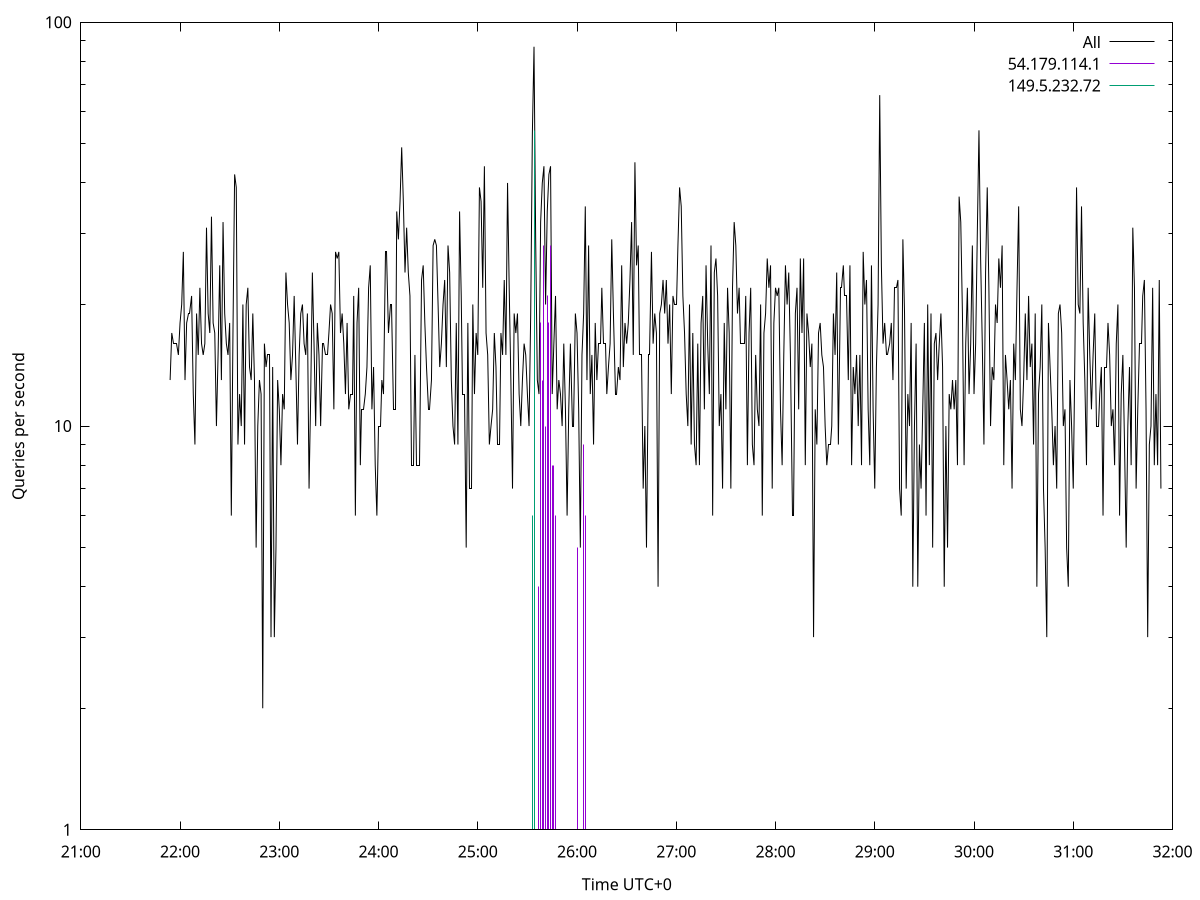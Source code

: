 set terminal pngcairo size 1024,768
set output 'Sun Jan  7 10:21:54 2024.png'
set ylabel 'Queries per second'
set xlabel 'Time UTC+0'
set xdata time
set timefmt "%s"
set log y
plot \
'-' using 1:2 linecolor 0 linetype 2 with lines title 'All', \
'-' using 1:2 linecolor 1 linetype 3 with impulses title "54.179.114.1", \
'-' using 1:2 linecolor 2 linetype 3 with impulses title "149.5.232.72"
1704597714 13
1704597715 17
1704597716 16
1704597717 16
1704597718 16
1704597719 15
1704597720 18
1704597721 20
1704597722 27
1704597723 13
1704597724 18
1704597725 19
1704597726 19
1704597727 21
1704597728 12
1704597729 9
1704597730 19
1704597731 15
1704597732 22
1704597733 16
1704597734 15
1704597735 16
1704597736 31
1704597737 19
1704597738 17
1704597739 33
1704597740 18
1704597741 17
1704597742 10
1704597743 15
1704597744 25
1704597745 13
1704597746 32
1704597747 19
1704597748 16
1704597749 15
1704597750 18
1704597751 6
1704597752 17
1704597753 42
1704597754 39
1704597755 9
1704597756 12
1704597757 10
1704597758 20
1704597759 9
1704597760 20
1704597761 22
1704597762 14
1704597763 13
1704597764 19
1704597765 13
1704597766 5
1704597767 10
1704597768 13
1704597769 12
1704597770 2
1704597771 16
1704597772 14
1704597773 15
1704597774 15
1704597775 3
1704597776 14
1704597777 3
1704597778 5
1704597779 13
1704597780 11
1704597781 8
1704597782 12
1704597783 11
1704597784 24
1704597785 20
1704597786 18
1704597787 13
1704597788 15
1704597789 21
1704597790 14
1704597791 9
1704597792 15
1704597793 19
1704597794 20
1704597795 16
1704597796 15
1704597797 19
1704597798 7
1704597799 12
1704597800 24
1704597801 16
1704597802 10
1704597803 18
1704597804 15
1704597805 10
1704597806 16
1704597807 16
1704597808 15
1704597809 15
1704597810 17
1704597811 20
1704597812 19
1704597813 11
1704597814 27
1704597815 26
1704597816 27
1704597817 17
1704597818 19
1704597819 16
1704597820 12
1704597821 18
1704597822 11
1704597823 12
1704597824 12
1704597825 21
1704597826 6
1704597827 18
1704597828 22
1704597829 8
1704597830 11
1704597831 11
1704597832 12
1704597833 14
1704597834 22
1704597835 25
1704597836 11
1704597837 14
1704597838 8
1704597839 6
1704597840 10
1704597841 10
1704597842 13
1704597843 12
1704597844 27
1704597845 27
1704597846 17
1704597847 20
1704597848 20
1704597849 11
1704597850 11
1704597851 34
1704597852 29
1704597853 36
1704597854 49
1704597855 36
1704597856 24
1704597857 31
1704597858 24
1704597859 21
1704597860 8
1704597861 8
1704597862 15
1704597863 8
1704597864 8
1704597865 8
1704597866 23
1704597867 25
1704597868 18
1704597869 14
1704597870 11
1704597871 11
1704597872 13
1704597873 28
1704597874 29
1704597875 28
1704597876 20
1704597877 14
1704597878 16
1704597879 20
1704597880 23
1704597881 14
1704597882 28
1704597883 24
1704597884 13
1704597885 10
1704597886 9
1704597887 18
1704597888 9
1704597889 34
1704597890 21
1704597891 12
1704597892 12
1704597893 5
1704597894 18
1704597895 7
1704597896 7
1704597897 20
1704597898 12
1704597899 17
1704597900 15
1704597901 39
1704597902 36
1704597903 22
1704597904 44
1704597905 17
1704597906 15
1704597907 9
1704597908 10
1704597909 11
1704597910 17
1704597911 14
1704597912 9
1704597913 9
1704597914 17
1704597915 15
1704597916 23
1704597917 15
1704597918 40
1704597919 22
1704597920 13
1704597921 7
1704597922 19
1704597923 17
1704597924 19
1704597925 12
1704597926 10
1704597927 13
1704597928 16
1704597929 15
1704597930 12
1704597931 10
1704597932 19
1704597933 53
1704597934 87
1704597935 29
1704597936 13
1704597937 12
1704597938 32
1704597939 40
1704597940 44
1704597941 20
1704597942 34
1704597943 42
1704597944 44
1704597945 12
1704597946 16
1704597947 21
1704597948 11
1704597949 13
1704597950 12
1704597951 10
1704597952 16
1704597953 11
1704597954 6
1704597955 11
1704597956 16
1704597957 10
1704597958 10
1704597959 19
1704597960 17
1704597961 11
1704597962 5
1704597963 15
1704597964 19
1704597965 35
1704597966 13
1704597967 28
1704597968 12
1704597969 15
1704597970 9
1704597971 18
1704597972 13
1704597973 16
1704597974 16
1704597975 22
1704597976 16
1704597977 16
1704597978 12
1704597979 14
1704597980 16
1704597981 29
1704597982 19
1704597983 12
1704597984 12
1704597985 14
1704597986 13
1704597987 25
1704597988 14
1704597989 18
1704597990 16
1704597991 18
1704597992 23
1704597993 32
1704597994 15
1704597995 45
1704597996 25
1704597997 28
1704597998 15
1704597999 15
1704598000 7
1704598001 10
1704598002 5
1704598003 15
1704598004 15
1704598005 27
1704598006 16
1704598007 19
1704598008 17
1704598009 4
1704598010 19
1704598011 20
1704598012 23
1704598013 19
1704598014 23
1704598015 16
1704598016 20
1704598017 12
1704598018 21
1704598019 20
1704598020 20
1704598021 28
1704598022 39
1704598023 35
1704598024 21
1704598025 17
1704598026 12
1704598027 10
1704598028 20
1704598029 9
1704598030 17
1704598031 9
1704598032 8
1704598033 16
1704598034 8
1704598035 18
1704598036 21
1704598037 11
1704598038 25
1704598039 16
1704598040 12
1704598041 28
1704598042 6
1704598043 24
1704598044 26
1704598045 21
1704598046 10
1704598047 12
1704598048 7
1704598049 18
1704598050 11
1704598051 22
1704598052 17
1704598053 7
1704598054 22
1704598055 32
1704598056 28
1704598057 19
1704598058 22
1704598059 16
1704598060 16
1704598061 16
1704598062 21
1704598063 8
1704598064 17
1704598065 22
1704598066 9
1704598067 8
1704598068 15
1704598069 11
1704598070 10
1704598071 20
1704598072 6
1704598073 17
1704598074 19
1704598075 26
1704598076 22
1704598077 25
1704598078 7
1704598079 18
1704598080 22
1704598081 21
1704598082 22
1704598083 11
1704598084 8
1704598085 15
1704598086 25
1704598087 20
1704598088 24
1704598089 15
1704598090 6
1704598091 6
1704598092 19
1704598093 22
1704598094 11
1704598095 26
1704598096 17
1704598097 26
1704598098 8
1704598099 19
1704598100 17
1704598101 14
1704598102 16
1704598103 3
1704598104 11
1704598105 9
1704598106 17
1704598107 18
1704598108 15
1704598109 14
1704598110 10
1704598111 8
1704598112 9
1704598113 9
1704598114 10
1704598115 19
1704598116 15
1704598117 24
1704598118 9
1704598119 22
1704598120 22
1704598121 25
1704598122 21
1704598123 21
1704598124 13
1704598125 25
1704598126 8
1704598127 14
1704598128 12
1704598129 15
1704598130 10
1704598131 15
1704598132 8
1704598133 27
1704598134 20
1704598135 23
1704598136 11
1704598137 8
1704598138 25
1704598139 11
1704598140 7
1704598141 14
1704598142 20
1704598143 66
1704598144 25
1704598145 16
1704598146 18
1704598147 15
1704598148 15
1704598149 16
1704598150 18
1704598151 13
1704598152 22
1704598153 22
1704598154 23
1704598155 7
1704598156 6
1704598157 29
1704598158 19
1704598159 7
1704598160 12
1704598161 10
1704598162 18
1704598163 4
1704598164 10
1704598165 16
1704598166 4
1704598167 9
1704598168 7
1704598169 11
1704598170 18
1704598171 6
1704598172 20
1704598173 8
1704598174 19
1704598175 5
1704598176 16
1704598177 17
1704598178 13
1704598179 16
1704598180 19
1704598181 14
1704598182 4
1704598183 10
1704598184 5
1704598185 12
1704598186 11
1704598187 13
1704598188 11
1704598189 13
1704598190 8
1704598191 37
1704598192 32
1704598193 19
1704598194 8
1704598195 16
1704598196 22
1704598197 12
1704598198 16
1704598199 28
1704598200 12
1704598201 16
1704598202 30
1704598203 54
1704598204 26
1704598205 16
1704598206 9
1704598207 24
1704598208 39
1704598209 22
1704598210 10
1704598211 14
1704598212 13
1704598213 20
1704598214 18
1704598215 26
1704598216 22
1704598217 28
1704598218 8
1704598219 15
1704598220 13
1704598221 11
1704598222 13
1704598223 7
1704598224 16
1704598225 13
1704598226 22
1704598227 35
1704598228 11
1704598229 10
1704598230 13
1704598231 19
1704598232 13
1704598233 21
1704598234 14
1704598235 16
1704598236 9
1704598237 19
1704598238 4
1704598239 12
1704598240 14
1704598241 20
1704598242 7
1704598243 5
1704598244 3
1704598245 18
1704598246 14
1704598247 11
1704598248 8
1704598249 10
1704598250 7
1704598251 19
1704598252 20
1704598253 17
1704598254 10
1704598255 11
1704598256 5
1704598257 4
1704598258 13
1704598259 10
1704598260 7
1704598261 15
1704598262 39
1704598263 20
1704598264 19
1704598265 35
1704598266 18
1704598267 13
1704598268 8
1704598269 22
1704598270 15
1704598271 11
1704598272 15
1704598273 19
1704598274 10
1704598275 10
1704598276 12
1704598277 14
1704598278 6
1704598279 14
1704598280 14
1704598281 18
1704598282 15
1704598283 10
1704598284 11
1704598285 8
1704598286 16
1704598287 20
1704598288 6
1704598289 12
1704598290 15
1704598291 9
1704598292 5
1704598293 10
1704598294 14
1704598295 8
1704598296 31
1704598297 22
1704598298 7
1704598299 11
1704598300 16
1704598301 16
1704598302 21
1704598303 23
1704598304 11
1704598305 3
1704598306 9
1704598307 10
1704598308 22
1704598309 8
1704598310 12
1704598311 8
1704598312 23
1704598313 7

e
1704597874 1
1704597937 4
1704597938 18
1704597939 13
1704597940 28
1704597941 10
1704597942 21
1704597943 18
1704597944 28
1704597945 8
1704597946 8
1704597947 6
1704597948 1
1704597960 5
1704597961 1
1704597964 9
1704597965 6
1704598149 1

e
1704597933 6
1704597934 54

e
